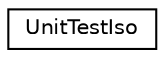 digraph "Graphical Class Hierarchy"
{
 // LATEX_PDF_SIZE
  edge [fontname="Helvetica",fontsize="10",labelfontname="Helvetica",labelfontsize="10"];
  node [fontname="Helvetica",fontsize="10",shape=record];
  rankdir="LR";
  Node0 [label="UnitTestIso",height=0.2,width=0.4,color="black", fillcolor="white", style="filled",URL="$class_unit_test_iso.html",tooltip=" "];
}
